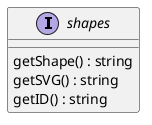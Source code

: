 @startuml
interface shapes {
    getShape() : string
    getSVG() : string
    getID() : string
}
@enduml
